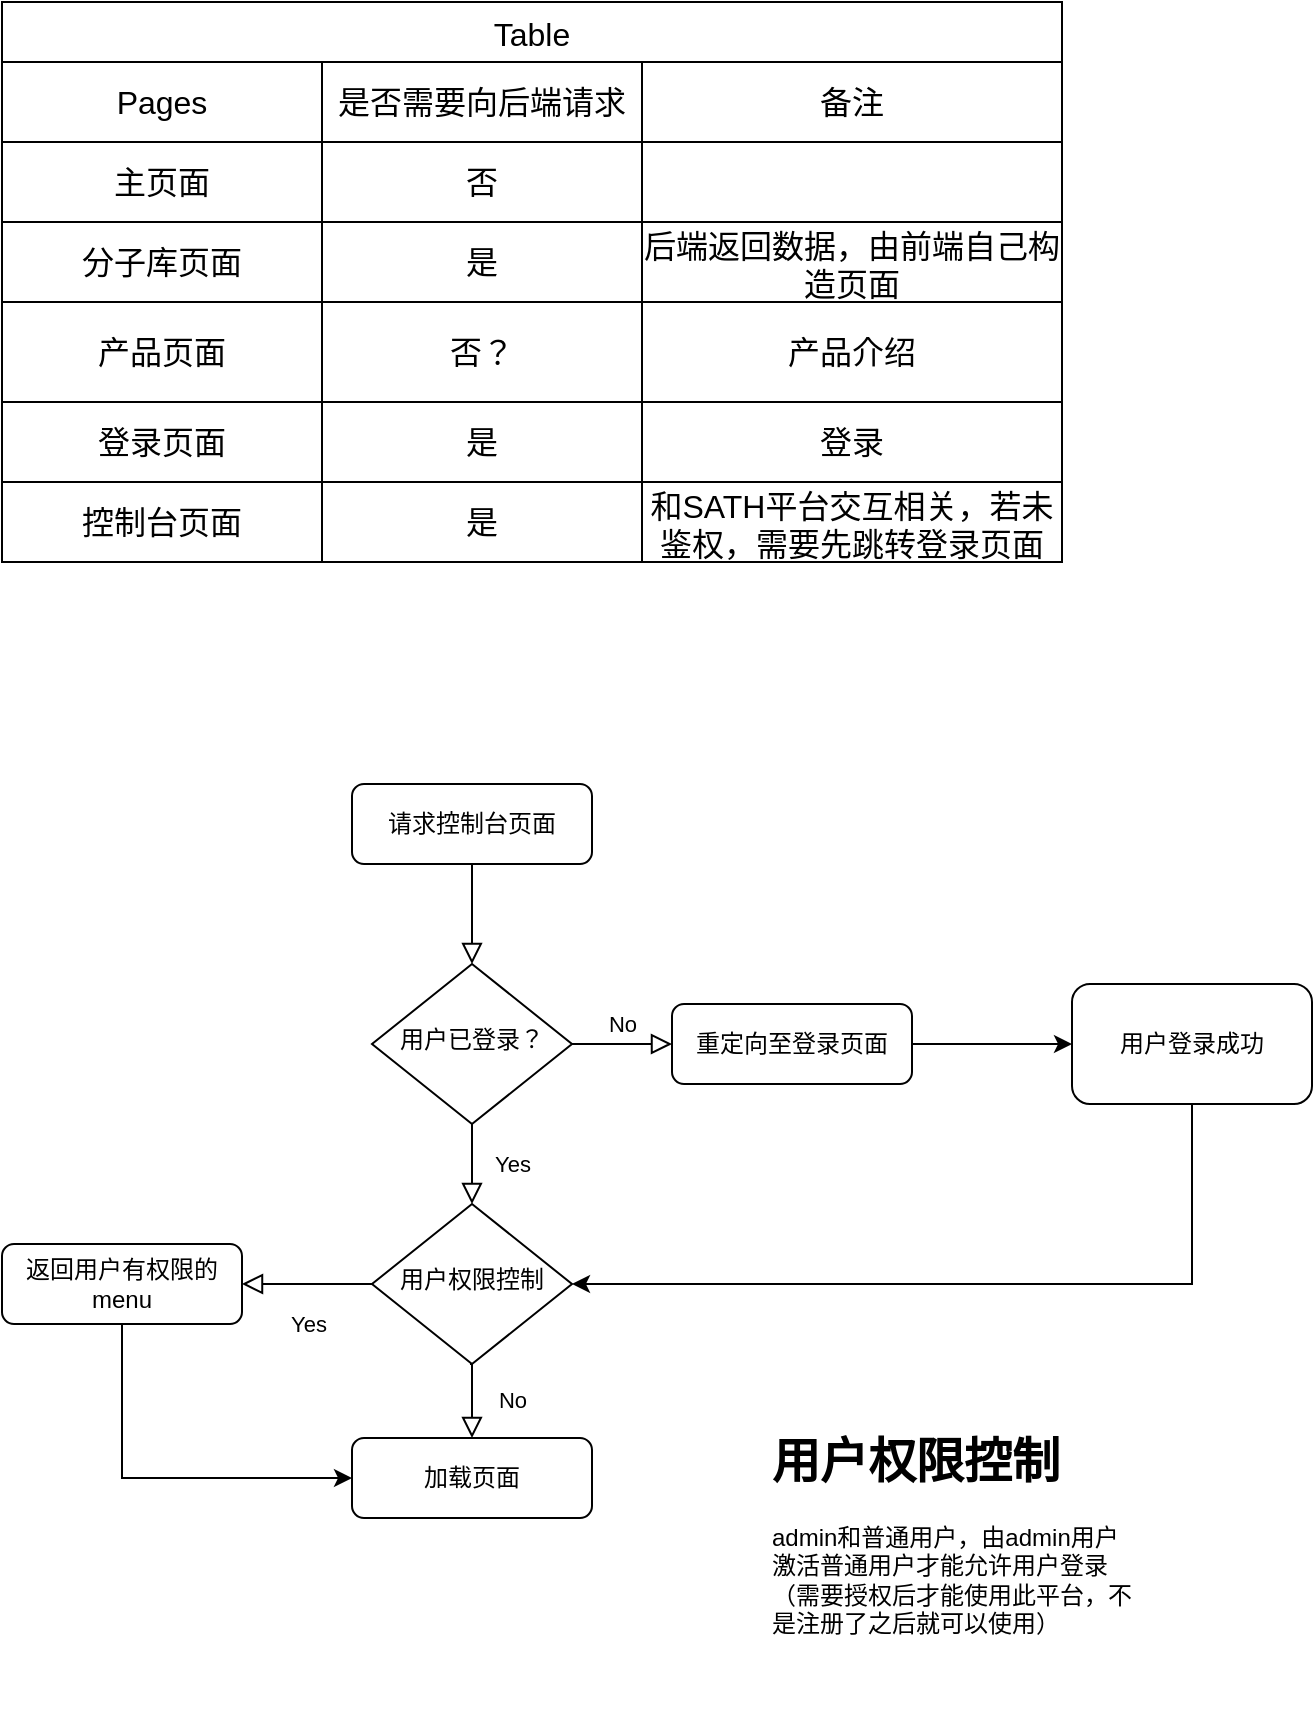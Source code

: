 <mxfile version="21.7.2" type="github">
  <diagram name="第 1 页" id="pu-yci3ryIJU3I6pywFl">
    <mxGraphModel dx="1050" dy="638" grid="1" gridSize="10" guides="1" tooltips="1" connect="1" arrows="1" fold="1" page="1" pageScale="1" pageWidth="827" pageHeight="1169" math="0" shadow="0">
      <root>
        <mxCell id="0" />
        <mxCell id="1" parent="0" />
        <mxCell id="Os3PzlcSdva7aXKXOIUQ-2" value="Table" style="shape=table;startSize=30;container=1;collapsible=0;childLayout=tableLayout;strokeColor=default;fontSize=16;" parent="1" vertex="1">
          <mxGeometry x="30" y="260" width="530" height="280.0" as="geometry" />
        </mxCell>
        <mxCell id="Os3PzlcSdva7aXKXOIUQ-3" value="" style="shape=tableRow;horizontal=0;startSize=0;swimlaneHead=0;swimlaneBody=0;strokeColor=inherit;top=0;left=0;bottom=0;right=0;collapsible=0;dropTarget=0;fillColor=none;points=[[0,0.5],[1,0.5]];portConstraint=eastwest;fontSize=16;" parent="Os3PzlcSdva7aXKXOIUQ-2" vertex="1">
          <mxGeometry y="30" width="530" height="40" as="geometry" />
        </mxCell>
        <mxCell id="Os3PzlcSdva7aXKXOIUQ-4" value="Pages" style="shape=partialRectangle;html=1;whiteSpace=wrap;connectable=0;strokeColor=inherit;overflow=hidden;fillColor=none;top=0;left=0;bottom=0;right=0;pointerEvents=1;fontSize=16;" parent="Os3PzlcSdva7aXKXOIUQ-3" vertex="1">
          <mxGeometry width="160" height="40" as="geometry">
            <mxRectangle width="160" height="40" as="alternateBounds" />
          </mxGeometry>
        </mxCell>
        <mxCell id="Os3PzlcSdva7aXKXOIUQ-6" value="是否需要向后端请求" style="shape=partialRectangle;html=1;whiteSpace=wrap;connectable=0;strokeColor=inherit;overflow=hidden;fillColor=none;top=0;left=0;bottom=0;right=0;pointerEvents=1;fontSize=16;" parent="Os3PzlcSdva7aXKXOIUQ-3" vertex="1">
          <mxGeometry x="160" width="160" height="40" as="geometry">
            <mxRectangle width="160" height="40" as="alternateBounds" />
          </mxGeometry>
        </mxCell>
        <mxCell id="Os3PzlcSdva7aXKXOIUQ-18" value="备注" style="shape=partialRectangle;html=1;whiteSpace=wrap;connectable=0;strokeColor=inherit;overflow=hidden;fillColor=none;top=0;left=0;bottom=0;right=0;pointerEvents=1;fontSize=16;" parent="Os3PzlcSdva7aXKXOIUQ-3" vertex="1">
          <mxGeometry x="320" width="210" height="40" as="geometry">
            <mxRectangle width="210" height="40" as="alternateBounds" />
          </mxGeometry>
        </mxCell>
        <mxCell id="Os3PzlcSdva7aXKXOIUQ-7" value="" style="shape=tableRow;horizontal=0;startSize=0;swimlaneHead=0;swimlaneBody=0;strokeColor=inherit;top=0;left=0;bottom=0;right=0;collapsible=0;dropTarget=0;fillColor=none;points=[[0,0.5],[1,0.5]];portConstraint=eastwest;fontSize=16;" parent="Os3PzlcSdva7aXKXOIUQ-2" vertex="1">
          <mxGeometry y="70" width="530" height="40" as="geometry" />
        </mxCell>
        <mxCell id="Os3PzlcSdva7aXKXOIUQ-8" value="主页面" style="shape=partialRectangle;html=1;whiteSpace=wrap;connectable=0;strokeColor=inherit;overflow=hidden;fillColor=none;top=0;left=0;bottom=0;right=0;pointerEvents=1;fontSize=16;" parent="Os3PzlcSdva7aXKXOIUQ-7" vertex="1">
          <mxGeometry width="160" height="40" as="geometry">
            <mxRectangle width="160" height="40" as="alternateBounds" />
          </mxGeometry>
        </mxCell>
        <mxCell id="Os3PzlcSdva7aXKXOIUQ-10" value="否" style="shape=partialRectangle;html=1;whiteSpace=wrap;connectable=0;strokeColor=inherit;overflow=hidden;fillColor=none;top=0;left=0;bottom=0;right=0;pointerEvents=1;fontSize=16;" parent="Os3PzlcSdva7aXKXOIUQ-7" vertex="1">
          <mxGeometry x="160" width="160" height="40" as="geometry">
            <mxRectangle width="160" height="40" as="alternateBounds" />
          </mxGeometry>
        </mxCell>
        <mxCell id="Os3PzlcSdva7aXKXOIUQ-19" style="shape=partialRectangle;html=1;whiteSpace=wrap;connectable=0;strokeColor=inherit;overflow=hidden;fillColor=none;top=0;left=0;bottom=0;right=0;pointerEvents=1;fontSize=16;" parent="Os3PzlcSdva7aXKXOIUQ-7" vertex="1">
          <mxGeometry x="320" width="210" height="40" as="geometry">
            <mxRectangle width="210" height="40" as="alternateBounds" />
          </mxGeometry>
        </mxCell>
        <mxCell id="Os3PzlcSdva7aXKXOIUQ-11" value="" style="shape=tableRow;horizontal=0;startSize=0;swimlaneHead=0;swimlaneBody=0;strokeColor=inherit;top=0;left=0;bottom=0;right=0;collapsible=0;dropTarget=0;fillColor=none;points=[[0,0.5],[1,0.5]];portConstraint=eastwest;fontSize=16;" parent="Os3PzlcSdva7aXKXOIUQ-2" vertex="1">
          <mxGeometry y="110" width="530" height="40" as="geometry" />
        </mxCell>
        <mxCell id="Os3PzlcSdva7aXKXOIUQ-12" value="分子库页面" style="shape=partialRectangle;html=1;whiteSpace=wrap;connectable=0;strokeColor=inherit;overflow=hidden;fillColor=none;top=0;left=0;bottom=0;right=0;pointerEvents=1;fontSize=16;" parent="Os3PzlcSdva7aXKXOIUQ-11" vertex="1">
          <mxGeometry width="160" height="40" as="geometry">
            <mxRectangle width="160" height="40" as="alternateBounds" />
          </mxGeometry>
        </mxCell>
        <mxCell id="Os3PzlcSdva7aXKXOIUQ-14" value="是" style="shape=partialRectangle;html=1;whiteSpace=wrap;connectable=0;strokeColor=inherit;overflow=hidden;fillColor=none;top=0;left=0;bottom=0;right=0;pointerEvents=1;fontSize=16;" parent="Os3PzlcSdva7aXKXOIUQ-11" vertex="1">
          <mxGeometry x="160" width="160" height="40" as="geometry">
            <mxRectangle width="160" height="40" as="alternateBounds" />
          </mxGeometry>
        </mxCell>
        <mxCell id="Os3PzlcSdva7aXKXOIUQ-20" value="后端返回数据，由前端自己构造页面" style="shape=partialRectangle;html=1;whiteSpace=wrap;connectable=0;strokeColor=inherit;overflow=hidden;fillColor=none;top=0;left=0;bottom=0;right=0;pointerEvents=1;fontSize=16;" parent="Os3PzlcSdva7aXKXOIUQ-11" vertex="1">
          <mxGeometry x="320" width="210" height="40" as="geometry">
            <mxRectangle width="210" height="40" as="alternateBounds" />
          </mxGeometry>
        </mxCell>
        <mxCell id="Os3PzlcSdva7aXKXOIUQ-21" style="shape=tableRow;horizontal=0;startSize=0;swimlaneHead=0;swimlaneBody=0;strokeColor=inherit;top=0;left=0;bottom=0;right=0;collapsible=0;dropTarget=0;fillColor=none;points=[[0,0.5],[1,0.5]];portConstraint=eastwest;fontSize=16;" parent="Os3PzlcSdva7aXKXOIUQ-2" vertex="1">
          <mxGeometry y="150" width="530" height="50" as="geometry" />
        </mxCell>
        <mxCell id="Os3PzlcSdva7aXKXOIUQ-22" value="产品页面" style="shape=partialRectangle;html=1;whiteSpace=wrap;connectable=0;strokeColor=inherit;overflow=hidden;fillColor=none;top=0;left=0;bottom=0;right=0;pointerEvents=1;fontSize=16;" parent="Os3PzlcSdva7aXKXOIUQ-21" vertex="1">
          <mxGeometry width="160" height="50" as="geometry">
            <mxRectangle width="160" height="50" as="alternateBounds" />
          </mxGeometry>
        </mxCell>
        <mxCell id="Os3PzlcSdva7aXKXOIUQ-24" value="否？" style="shape=partialRectangle;html=1;whiteSpace=wrap;connectable=0;strokeColor=inherit;overflow=hidden;fillColor=none;top=0;left=0;bottom=0;right=0;pointerEvents=1;fontSize=16;" parent="Os3PzlcSdva7aXKXOIUQ-21" vertex="1">
          <mxGeometry x="160" width="160" height="50" as="geometry">
            <mxRectangle width="160" height="50" as="alternateBounds" />
          </mxGeometry>
        </mxCell>
        <mxCell id="Os3PzlcSdva7aXKXOIUQ-25" value="产品介绍" style="shape=partialRectangle;html=1;whiteSpace=wrap;connectable=0;strokeColor=inherit;overflow=hidden;fillColor=none;top=0;left=0;bottom=0;right=0;pointerEvents=1;fontSize=16;" parent="Os3PzlcSdva7aXKXOIUQ-21" vertex="1">
          <mxGeometry x="320" width="210" height="50" as="geometry">
            <mxRectangle width="210" height="50" as="alternateBounds" />
          </mxGeometry>
        </mxCell>
        <mxCell id="Os3PzlcSdva7aXKXOIUQ-26" style="shape=tableRow;horizontal=0;startSize=0;swimlaneHead=0;swimlaneBody=0;strokeColor=inherit;top=0;left=0;bottom=0;right=0;collapsible=0;dropTarget=0;fillColor=none;points=[[0,0.5],[1,0.5]];portConstraint=eastwest;fontSize=16;" parent="Os3PzlcSdva7aXKXOIUQ-2" vertex="1">
          <mxGeometry y="200" width="530" height="40" as="geometry" />
        </mxCell>
        <mxCell id="Os3PzlcSdva7aXKXOIUQ-27" value="登录页面" style="shape=partialRectangle;html=1;whiteSpace=wrap;connectable=0;strokeColor=inherit;overflow=hidden;fillColor=none;top=0;left=0;bottom=0;right=0;pointerEvents=1;fontSize=16;" parent="Os3PzlcSdva7aXKXOIUQ-26" vertex="1">
          <mxGeometry width="160" height="40" as="geometry">
            <mxRectangle width="160" height="40" as="alternateBounds" />
          </mxGeometry>
        </mxCell>
        <mxCell id="Os3PzlcSdva7aXKXOIUQ-29" value="是" style="shape=partialRectangle;html=1;whiteSpace=wrap;connectable=0;strokeColor=inherit;overflow=hidden;fillColor=none;top=0;left=0;bottom=0;right=0;pointerEvents=1;fontSize=16;" parent="Os3PzlcSdva7aXKXOIUQ-26" vertex="1">
          <mxGeometry x="160" width="160" height="40" as="geometry">
            <mxRectangle width="160" height="40" as="alternateBounds" />
          </mxGeometry>
        </mxCell>
        <mxCell id="Os3PzlcSdva7aXKXOIUQ-30" value="登录" style="shape=partialRectangle;html=1;whiteSpace=wrap;connectable=0;strokeColor=inherit;overflow=hidden;fillColor=none;top=0;left=0;bottom=0;right=0;pointerEvents=1;fontSize=16;" parent="Os3PzlcSdva7aXKXOIUQ-26" vertex="1">
          <mxGeometry x="320" width="210" height="40" as="geometry">
            <mxRectangle width="210" height="40" as="alternateBounds" />
          </mxGeometry>
        </mxCell>
        <mxCell id="Os3PzlcSdva7aXKXOIUQ-31" style="shape=tableRow;horizontal=0;startSize=0;swimlaneHead=0;swimlaneBody=0;strokeColor=inherit;top=0;left=0;bottom=0;right=0;collapsible=0;dropTarget=0;fillColor=none;points=[[0,0.5],[1,0.5]];portConstraint=eastwest;fontSize=16;" parent="Os3PzlcSdva7aXKXOIUQ-2" vertex="1">
          <mxGeometry y="240" width="530" height="40" as="geometry" />
        </mxCell>
        <mxCell id="Os3PzlcSdva7aXKXOIUQ-32" value="控制台页面" style="shape=partialRectangle;html=1;whiteSpace=wrap;connectable=0;strokeColor=inherit;overflow=hidden;fillColor=none;top=0;left=0;bottom=0;right=0;pointerEvents=1;fontSize=16;" parent="Os3PzlcSdva7aXKXOIUQ-31" vertex="1">
          <mxGeometry width="160" height="40" as="geometry">
            <mxRectangle width="160" height="40" as="alternateBounds" />
          </mxGeometry>
        </mxCell>
        <mxCell id="Os3PzlcSdva7aXKXOIUQ-34" value="是" style="shape=partialRectangle;html=1;whiteSpace=wrap;connectable=0;strokeColor=inherit;overflow=hidden;fillColor=none;top=0;left=0;bottom=0;right=0;pointerEvents=1;fontSize=16;" parent="Os3PzlcSdva7aXKXOIUQ-31" vertex="1">
          <mxGeometry x="160" width="160" height="40" as="geometry">
            <mxRectangle width="160" height="40" as="alternateBounds" />
          </mxGeometry>
        </mxCell>
        <mxCell id="Os3PzlcSdva7aXKXOIUQ-35" value="和SATH平台交互相关，若未鉴权，需要先跳转登录页面" style="shape=partialRectangle;html=1;whiteSpace=wrap;connectable=0;strokeColor=inherit;overflow=hidden;fillColor=none;top=0;left=0;bottom=0;right=0;pointerEvents=1;fontSize=16;" parent="Os3PzlcSdva7aXKXOIUQ-31" vertex="1">
          <mxGeometry x="320" width="210" height="40" as="geometry">
            <mxRectangle width="210" height="40" as="alternateBounds" />
          </mxGeometry>
        </mxCell>
        <mxCell id="Os3PzlcSdva7aXKXOIUQ-36" value="" style="rounded=0;html=1;jettySize=auto;orthogonalLoop=1;fontSize=11;endArrow=block;endFill=0;endSize=8;strokeWidth=1;shadow=0;labelBackgroundColor=none;edgeStyle=orthogonalEdgeStyle;" parent="1" source="Os3PzlcSdva7aXKXOIUQ-37" target="Os3PzlcSdva7aXKXOIUQ-40" edge="1">
          <mxGeometry relative="1" as="geometry" />
        </mxCell>
        <mxCell id="Os3PzlcSdva7aXKXOIUQ-37" value="请求控制台页面" style="rounded=1;whiteSpace=wrap;html=1;fontSize=12;glass=0;strokeWidth=1;shadow=0;" parent="1" vertex="1">
          <mxGeometry x="205" y="651" width="120" height="40" as="geometry" />
        </mxCell>
        <mxCell id="Os3PzlcSdva7aXKXOIUQ-38" value="Yes" style="rounded=0;html=1;jettySize=auto;orthogonalLoop=1;fontSize=11;endArrow=block;endFill=0;endSize=8;strokeWidth=1;shadow=0;labelBackgroundColor=none;edgeStyle=orthogonalEdgeStyle;" parent="1" source="Os3PzlcSdva7aXKXOIUQ-40" edge="1">
          <mxGeometry y="20" relative="1" as="geometry">
            <mxPoint as="offset" />
            <mxPoint x="265" y="861" as="targetPoint" />
          </mxGeometry>
        </mxCell>
        <mxCell id="Os3PzlcSdva7aXKXOIUQ-39" value="No" style="edgeStyle=orthogonalEdgeStyle;rounded=0;html=1;jettySize=auto;orthogonalLoop=1;fontSize=11;endArrow=block;endFill=0;endSize=8;strokeWidth=1;shadow=0;labelBackgroundColor=none;" parent="1" source="Os3PzlcSdva7aXKXOIUQ-40" target="Os3PzlcSdva7aXKXOIUQ-41" edge="1">
          <mxGeometry y="10" relative="1" as="geometry">
            <mxPoint as="offset" />
          </mxGeometry>
        </mxCell>
        <mxCell id="Os3PzlcSdva7aXKXOIUQ-40" value="用户已登录？" style="rhombus;whiteSpace=wrap;html=1;shadow=0;fontFamily=Helvetica;fontSize=12;align=center;strokeWidth=1;spacing=6;spacingTop=-4;" parent="1" vertex="1">
          <mxGeometry x="215" y="741" width="100" height="80" as="geometry" />
        </mxCell>
        <mxCell id="Os3PzlcSdva7aXKXOIUQ-51" value="" style="edgeStyle=orthogonalEdgeStyle;rounded=0;orthogonalLoop=1;jettySize=auto;html=1;" parent="1" source="Os3PzlcSdva7aXKXOIUQ-41" target="Os3PzlcSdva7aXKXOIUQ-50" edge="1">
          <mxGeometry relative="1" as="geometry" />
        </mxCell>
        <mxCell id="Os3PzlcSdva7aXKXOIUQ-41" value="重定向至登录页面" style="rounded=1;whiteSpace=wrap;html=1;fontSize=12;glass=0;strokeWidth=1;shadow=0;" parent="1" vertex="1">
          <mxGeometry x="365" y="761" width="120" height="40" as="geometry" />
        </mxCell>
        <mxCell id="Os3PzlcSdva7aXKXOIUQ-49" value="加载页面" style="rounded=1;whiteSpace=wrap;html=1;fontSize=12;glass=0;strokeWidth=1;shadow=0;" parent="1" vertex="1">
          <mxGeometry x="205" y="978" width="120" height="40" as="geometry" />
        </mxCell>
        <mxCell id="Os3PzlcSdva7aXKXOIUQ-65" style="edgeStyle=orthogonalEdgeStyle;rounded=0;orthogonalLoop=1;jettySize=auto;html=1;entryX=1;entryY=0.5;entryDx=0;entryDy=0;" parent="1" source="Os3PzlcSdva7aXKXOIUQ-50" target="Os3PzlcSdva7aXKXOIUQ-55" edge="1">
          <mxGeometry relative="1" as="geometry">
            <Array as="points">
              <mxPoint x="625" y="901" />
            </Array>
          </mxGeometry>
        </mxCell>
        <mxCell id="Os3PzlcSdva7aXKXOIUQ-50" value="用户登录成功" style="whiteSpace=wrap;html=1;rounded=1;glass=0;strokeWidth=1;shadow=0;" parent="1" vertex="1">
          <mxGeometry x="565" y="751" width="120" height="60" as="geometry" />
        </mxCell>
        <mxCell id="Os3PzlcSdva7aXKXOIUQ-55" value="用户权限控制" style="rhombus;whiteSpace=wrap;html=1;shadow=0;fontFamily=Helvetica;fontSize=12;align=center;strokeWidth=1;spacing=6;spacingTop=-4;" parent="1" vertex="1">
          <mxGeometry x="215" y="861" width="100" height="80" as="geometry" />
        </mxCell>
        <mxCell id="Os3PzlcSdva7aXKXOIUQ-61" value="No" style="rounded=0;html=1;jettySize=auto;orthogonalLoop=1;fontSize=11;endArrow=block;endFill=0;endSize=8;strokeWidth=1;shadow=0;labelBackgroundColor=none;edgeStyle=orthogonalEdgeStyle;exitX=0.5;exitY=1;exitDx=0;exitDy=0;entryX=0.5;entryY=0;entryDx=0;entryDy=0;" parent="1" target="Os3PzlcSdva7aXKXOIUQ-49" edge="1">
          <mxGeometry y="20" relative="1" as="geometry">
            <mxPoint as="offset" />
            <mxPoint x="264" y="941" as="sourcePoint" />
            <mxPoint x="274" y="978" as="targetPoint" />
          </mxGeometry>
        </mxCell>
        <mxCell id="Os3PzlcSdva7aXKXOIUQ-62" value="Yes" style="rounded=0;html=1;jettySize=auto;orthogonalLoop=1;fontSize=11;endArrow=block;endFill=0;endSize=8;strokeWidth=1;shadow=0;labelBackgroundColor=none;edgeStyle=orthogonalEdgeStyle;exitX=0;exitY=0.5;exitDx=0;exitDy=0;entryX=1;entryY=0.5;entryDx=0;entryDy=0;" parent="1" source="Os3PzlcSdva7aXKXOIUQ-55" target="Os3PzlcSdva7aXKXOIUQ-63" edge="1">
          <mxGeometry y="20" relative="1" as="geometry">
            <mxPoint as="offset" />
            <mxPoint x="275" y="875" as="sourcePoint" />
            <mxPoint x="275" y="915" as="targetPoint" />
          </mxGeometry>
        </mxCell>
        <mxCell id="Os3PzlcSdva7aXKXOIUQ-64" style="edgeStyle=orthogonalEdgeStyle;rounded=0;orthogonalLoop=1;jettySize=auto;html=1;exitX=0.5;exitY=1;exitDx=0;exitDy=0;entryX=0;entryY=0.5;entryDx=0;entryDy=0;" parent="1" source="Os3PzlcSdva7aXKXOIUQ-63" target="Os3PzlcSdva7aXKXOIUQ-49" edge="1">
          <mxGeometry relative="1" as="geometry" />
        </mxCell>
        <mxCell id="Os3PzlcSdva7aXKXOIUQ-63" value="返回用户有权限的menu" style="rounded=1;whiteSpace=wrap;html=1;fontSize=12;glass=0;strokeWidth=1;shadow=0;" parent="1" vertex="1">
          <mxGeometry x="30" y="881" width="120" height="40" as="geometry" />
        </mxCell>
        <mxCell id="Os3PzlcSdva7aXKXOIUQ-66" value="&lt;h1&gt;用户权限控制&lt;/h1&gt;&lt;p&gt;admin和普通用户，由admin用户激活普通用户才能允许用户登录（需要授权后才能使用此平台，不是注册了之后就可以使用）&lt;/p&gt;" style="text;html=1;strokeColor=none;fillColor=none;spacing=5;spacingTop=-20;whiteSpace=wrap;overflow=hidden;rounded=0;" parent="1" vertex="1">
          <mxGeometry x="410" y="970" width="190" height="149" as="geometry" />
        </mxCell>
      </root>
    </mxGraphModel>
  </diagram>
</mxfile>
